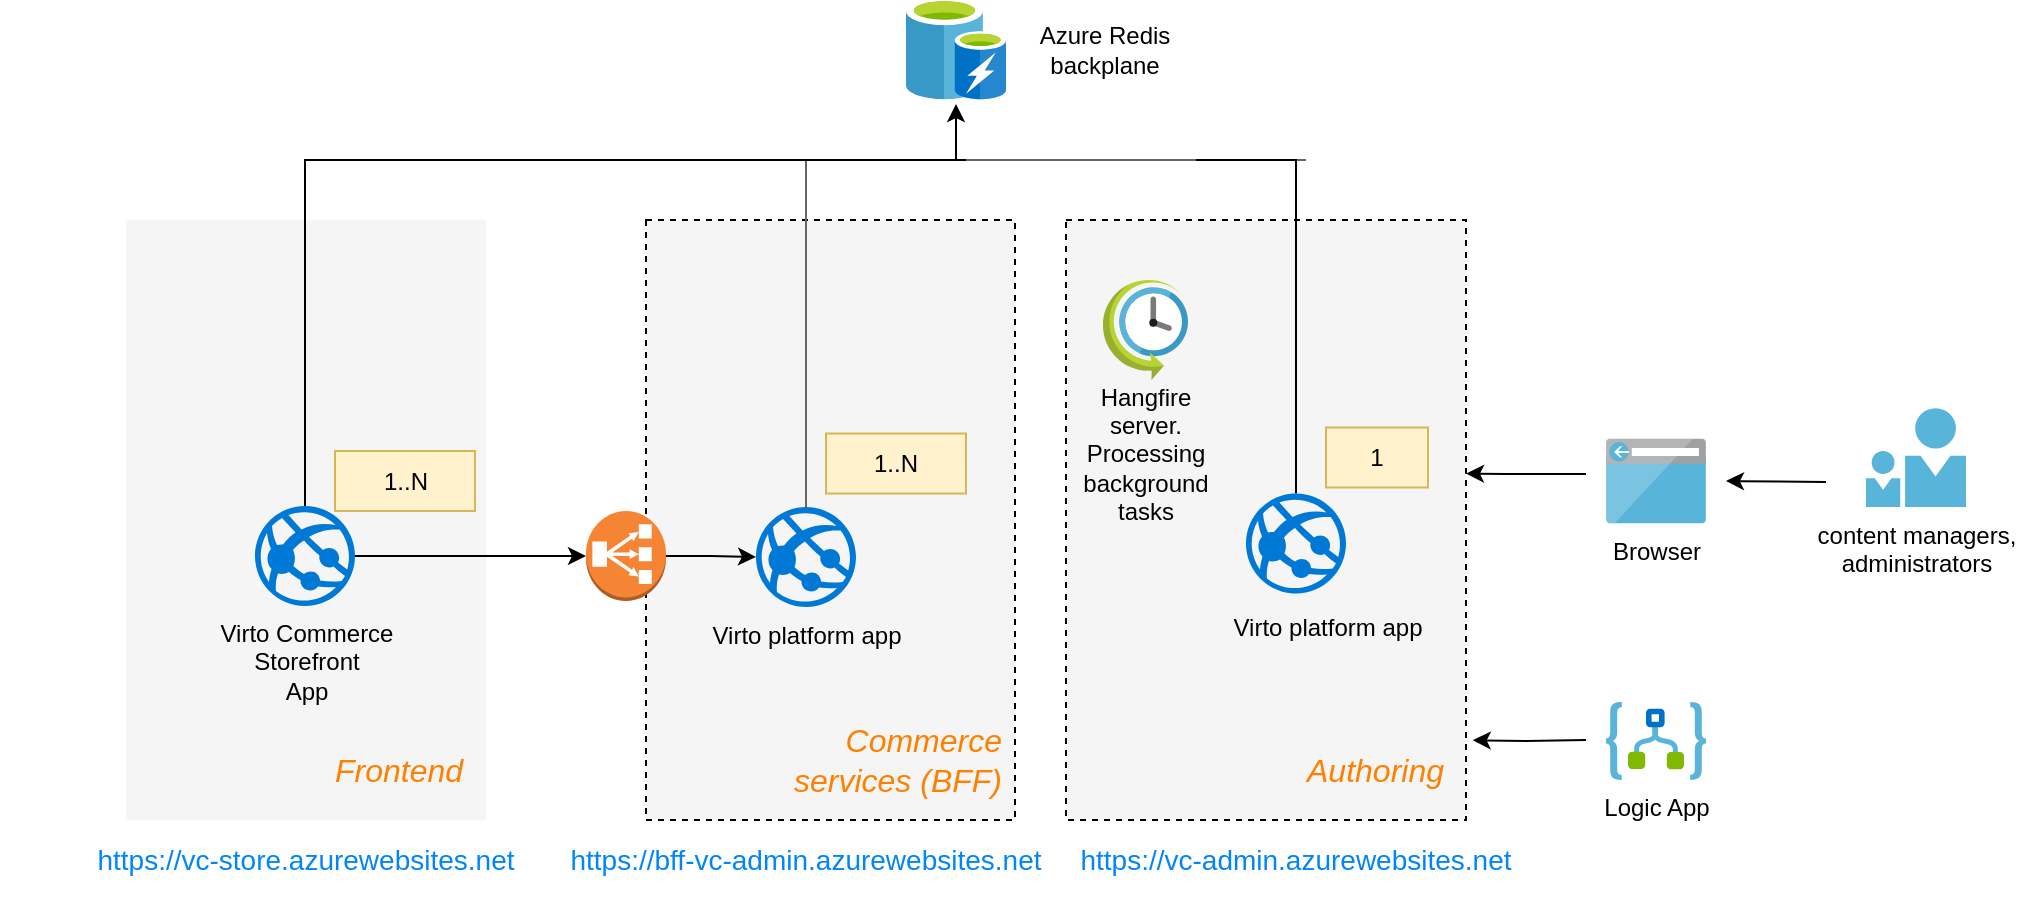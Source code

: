 <mxfile version="13.4.4" type="device"><diagram id="ds40PTq9oTuCPeP1MB4Q" name="architecture"><mxGraphModel dx="2035" dy="705" grid="1" gridSize="10" guides="1" tooltips="1" connect="1" arrows="1" fold="1" page="1" pageScale="1" pageWidth="850" pageHeight="1100" math="0" shadow="0"><root><mxCell id="QF8tmTHsEZFp8_nmK1qd-0"/><mxCell id="QF8tmTHsEZFp8_nmK1qd-1" parent="QF8tmTHsEZFp8_nmK1qd-0"/><mxCell id="WfKJjcUViCYW_fYN7yr7-0" value="" style="rounded=0;whiteSpace=wrap;html=1;fillColor=#f5f5f5;strokeColor=none;fontColor=#333333;" parent="QF8tmTHsEZFp8_nmK1qd-1" vertex="1"><mxGeometry x="30" y="210" width="180" height="300" as="geometry"/></mxCell><mxCell id="DHw67Trqg4w1dQ465Il1-7" value="" style="rounded=0;whiteSpace=wrap;html=1;fillColor=#f5f5f5;strokeColor=#000000;fontColor=#333333;dashed=1;" parent="QF8tmTHsEZFp8_nmK1qd-1" vertex="1"><mxGeometry x="500" y="210" width="200" height="300" as="geometry"/></mxCell><mxCell id="DHw67Trqg4w1dQ465Il1-1" value="Virto Commerce &lt;br&gt;Platform&lt;br&gt;App" style="shadow=0;dashed=0;html=1;strokeColor=none;fillColor=#0079D6;labelPosition=center;verticalLabelPosition=bottom;verticalAlign=top;align=center;shape=mxgraph.azure.azure_website;pointerEvents=1;" parent="QF8tmTHsEZFp8_nmK1qd-1" vertex="1"><mxGeometry x="330" y="343" width="50" height="50" as="geometry"/></mxCell><mxCell id="Ka3B0jQXXkA2o449ux4O-0" value="" style="rounded=0;whiteSpace=wrap;html=1;fillColor=#f5f5f5;strokeColor=#000000;fontColor=#333333;dashed=1;" parent="QF8tmTHsEZFp8_nmK1qd-1" vertex="1"><mxGeometry x="290" y="210" width="184.5" height="300" as="geometry"/></mxCell><mxCell id="Ka3B0jQXXkA2o449ux4O-2" value="Virto platform app" style="shadow=0;dashed=0;html=1;strokeColor=none;fillColor=#0079D6;labelPosition=center;verticalLabelPosition=bottom;verticalAlign=top;align=center;shape=mxgraph.azure.azure_website;pointerEvents=1;" parent="QF8tmTHsEZFp8_nmK1qd-1" vertex="1"><mxGeometry x="345" y="353.5" width="50" height="50" as="geometry"/></mxCell><mxCell id="Ka3B0jQXXkA2o449ux4O-5" value="" style="aspect=fixed;html=1;perimeter=none;align=center;shadow=0;dashed=1;image;fontSize=12;image=img/lib/mscae/Cache_including_Redis.svg;labelBackgroundColor=none;imageBackground=#ffffff;strokeWidth=4;imageBorder=none;" parent="QF8tmTHsEZFp8_nmK1qd-1" vertex="1"><mxGeometry x="420" y="100" width="50" height="50" as="geometry"/></mxCell><mxCell id="Ka3B0jQXXkA2o449ux4O-6" style="edgeStyle=orthogonalEdgeStyle;rounded=0;orthogonalLoop=1;jettySize=auto;html=1;fillColor=#f5f5f5;strokeColor=#666666;exitX=0.5;exitY=0;exitDx=0;exitDy=0;endArrow=none;endFill=0;exitPerimeter=0;" parent="QF8tmTHsEZFp8_nmK1qd-1" source="Ka3B0jQXXkA2o449ux4O-2" edge="1"><mxGeometry relative="1" as="geometry"><mxPoint x="485" y="220" as="sourcePoint"/><mxPoint x="620" y="180" as="targetPoint"/><Array as="points"><mxPoint x="370" y="180"/></Array></mxGeometry></mxCell><mxCell id="Ka3B0jQXXkA2o449ux4O-12" value="Commerce services (BFF)" style="text;html=1;strokeColor=none;fillColor=none;align=right;verticalAlign=middle;whiteSpace=wrap;rounded=0;fontSize=16;fontColor=#FF8000;fontStyle=2" parent="QF8tmTHsEZFp8_nmK1qd-1" vertex="1"><mxGeometry x="340" y="470" width="130" height="20" as="geometry"/></mxCell><mxCell id="DHw67Trqg4w1dQ465Il1-6" style="edgeStyle=orthogonalEdgeStyle;rounded=0;orthogonalLoop=1;jettySize=auto;html=1;entryX=0;entryY=0.5;entryDx=0;entryDy=0;entryPerimeter=0;" parent="QF8tmTHsEZFp8_nmK1qd-1" source="Ka3B0jQXXkA2o449ux4O-15" target="Ka3B0jQXXkA2o449ux4O-2" edge="1"><mxGeometry relative="1" as="geometry"/></mxCell><mxCell id="Ka3B0jQXXkA2o449ux4O-15" value="" style="outlineConnect=0;dashed=0;verticalLabelPosition=bottom;verticalAlign=top;align=center;html=1;shape=mxgraph.aws3.classic_load_balancer;fillColor=#F58534;gradientColor=none;strokeColor=#000000;strokeWidth=1;" parent="QF8tmTHsEZFp8_nmK1qd-1" vertex="1"><mxGeometry x="260" y="355.5" width="40" height="45" as="geometry"/></mxCell><mxCell id="Ka3B0jQXXkA2o449ux4O-16" value="" style="aspect=fixed;html=1;perimeter=none;align=center;shadow=0;dashed=0;image;fontSize=12;image=img/lib/mscae/SchedulerJob.svg;strokeColor=#000000;strokeWidth=1;" parent="QF8tmTHsEZFp8_nmK1qd-1" vertex="1"><mxGeometry x="518.5" y="240" width="42.5" height="50" as="geometry"/></mxCell><mxCell id="78XN-XEBtTom36CHrwc7-2" style="edgeStyle=orthogonalEdgeStyle;rounded=0;orthogonalLoop=1;jettySize=auto;html=1;endArrow=classic;endFill=1;" parent="QF8tmTHsEZFp8_nmK1qd-1" edge="1"><mxGeometry relative="1" as="geometry"><mxPoint x="830" y="340.5" as="targetPoint"/><mxPoint x="880" y="341" as="sourcePoint"/><Array as="points"><mxPoint x="830" y="341"/></Array></mxGeometry></mxCell><mxCell id="oIgppapvAAkOsg4hDJ_e-0" value="content managers, &lt;br&gt;administrators" style="aspect=fixed;html=1;perimeter=none;align=center;shadow=0;dashed=0;image;fontSize=12;image=img/lib/mscae/PersonWithFriend.svg;" parent="QF8tmTHsEZFp8_nmK1qd-1" vertex="1"><mxGeometry x="900" y="304" width="50" height="49.5" as="geometry"/></mxCell><mxCell id="acZVN4Azyx3bHlyhy6ca-0" style="edgeStyle=orthogonalEdgeStyle;rounded=0;orthogonalLoop=1;jettySize=auto;html=1;entryX=0;entryY=0.5;entryDx=0;entryDy=0;entryPerimeter=0;" parent="QF8tmTHsEZFp8_nmK1qd-1" source="WfKJjcUViCYW_fYN7yr7-1" target="Ka3B0jQXXkA2o449ux4O-15" edge="1"><mxGeometry relative="1" as="geometry"/></mxCell><mxCell id="bdgtgHj_ZTBaMRHFsGS2-3" style="edgeStyle=orthogonalEdgeStyle;rounded=0;orthogonalLoop=1;jettySize=auto;html=1;endArrow=none;endFill=0;" edge="1" parent="QF8tmTHsEZFp8_nmK1qd-1" source="WfKJjcUViCYW_fYN7yr7-1"><mxGeometry relative="1" as="geometry"><mxPoint x="450" y="180" as="targetPoint"/><Array as="points"><mxPoint x="120" y="180"/></Array></mxGeometry></mxCell><mxCell id="WfKJjcUViCYW_fYN7yr7-1" value="Virto Commerce&lt;br&gt;Storefront &lt;br&gt;App" style="shadow=0;dashed=0;html=1;strokeColor=none;fillColor=#0079D6;labelPosition=center;verticalLabelPosition=bottom;verticalAlign=top;align=center;shape=mxgraph.azure.azure_website;pointerEvents=1;" parent="QF8tmTHsEZFp8_nmK1qd-1" vertex="1"><mxGeometry x="94.5" y="353" width="50" height="50" as="geometry"/></mxCell><mxCell id="WfKJjcUViCYW_fYN7yr7-2" value="Frontend&amp;nbsp;" style="text;html=1;strokeColor=none;fillColor=none;align=right;verticalAlign=middle;whiteSpace=wrap;rounded=0;fontSize=16;fontColor=#FF8000;fontStyle=2" parent="QF8tmTHsEZFp8_nmK1qd-1" vertex="1"><mxGeometry x="74.5" y="474.5" width="130" height="20" as="geometry"/></mxCell><mxCell id="DHw67Trqg4w1dQ465Il1-12" style="edgeStyle=orthogonalEdgeStyle;rounded=0;orthogonalLoop=1;jettySize=auto;html=1;endArrow=none;endFill=0;exitX=0.5;exitY=0;exitDx=0;exitDy=0;exitPerimeter=0;" parent="QF8tmTHsEZFp8_nmK1qd-1" source="DHw67Trqg4w1dQ465Il1-8" edge="1"><mxGeometry relative="1" as="geometry"><mxPoint x="565" y="180" as="targetPoint"/><Array as="points"><mxPoint x="615" y="180"/></Array></mxGeometry></mxCell><mxCell id="DHw67Trqg4w1dQ465Il1-8" value="" style="shadow=0;dashed=0;html=1;strokeColor=none;fillColor=#0079D6;labelPosition=center;verticalLabelPosition=bottom;verticalAlign=top;align=center;shape=mxgraph.azure.azure_website;pointerEvents=1;" parent="QF8tmTHsEZFp8_nmK1qd-1" vertex="1"><mxGeometry x="590" y="346.75" width="50" height="50" as="geometry"/></mxCell><mxCell id="DHw67Trqg4w1dQ465Il1-10" value="Authoring" style="text;html=1;strokeColor=none;fillColor=none;align=right;verticalAlign=middle;whiteSpace=wrap;rounded=0;fontSize=16;fontColor=#FF8000;fontStyle=2" parent="QF8tmTHsEZFp8_nmK1qd-1" vertex="1"><mxGeometry x="561" y="474.5" width="130" height="20" as="geometry"/></mxCell><mxCell id="DHw67Trqg4w1dQ465Il1-11" value="" style="endArrow=classic;html=1;entryX=0.46;entryY=1.04;entryDx=0;entryDy=0;entryPerimeter=0;" parent="QF8tmTHsEZFp8_nmK1qd-1" edge="1"><mxGeometry width="50" height="50" relative="1" as="geometry"><mxPoint x="445" y="180" as="sourcePoint"/><mxPoint x="445" y="152" as="targetPoint"/></mxGeometry></mxCell><mxCell id="78XN-XEBtTom36CHrwc7-0" style="edgeStyle=orthogonalEdgeStyle;rounded=0;orthogonalLoop=1;jettySize=auto;html=1;entryX=1.017;entryY=0.867;entryDx=0;entryDy=0;entryPerimeter=0;endArrow=classic;endFill=1;" parent="QF8tmTHsEZFp8_nmK1qd-1" target="DHw67Trqg4w1dQ465Il1-7" edge="1"><mxGeometry relative="1" as="geometry"><mxPoint x="760" y="470" as="sourcePoint"/></mxGeometry></mxCell><mxCell id="Ug34XJOmvQ7wrzM4zjOO-1" value="Logic App" style="aspect=fixed;html=1;perimeter=none;align=center;shadow=0;dashed=0;image;fontSize=12;image=img/lib/mscae/Logic_Apps.svg;" parent="QF8tmTHsEZFp8_nmK1qd-1" vertex="1"><mxGeometry x="770" y="451" width="50" height="39" as="geometry"/></mxCell><mxCell id="Ug34XJOmvQ7wrzM4zjOO-9" value="1..N" style="rounded=0;whiteSpace=wrap;html=1;fillColor=#fff2cc;strokeColor=#d6b656;" parent="QF8tmTHsEZFp8_nmK1qd-1" vertex="1"><mxGeometry x="380" y="316.75" width="70" height="30" as="geometry"/></mxCell><mxCell id="Ug34XJOmvQ7wrzM4zjOO-10" value="Hangfire server. Processing background tasks" style="text;html=1;strokeColor=none;fillColor=none;align=center;verticalAlign=middle;whiteSpace=wrap;rounded=0;" parent="QF8tmTHsEZFp8_nmK1qd-1" vertex="1"><mxGeometry x="519.75" y="316.75" width="40" height="20" as="geometry"/></mxCell><mxCell id="Ug34XJOmvQ7wrzM4zjOO-16" value="Virto platform app" style="text;html=1;strokeColor=none;fillColor=none;align=center;verticalAlign=middle;whiteSpace=wrap;rounded=0;" parent="QF8tmTHsEZFp8_nmK1qd-1" vertex="1"><mxGeometry x="561" y="403.5" width="140" height="20" as="geometry"/></mxCell><mxCell id="78XN-XEBtTom36CHrwc7-1" style="edgeStyle=orthogonalEdgeStyle;rounded=0;orthogonalLoop=1;jettySize=auto;html=1;entryX=1;entryY=0.456;entryDx=0;entryDy=0;entryPerimeter=0;endArrow=classic;endFill=1;" parent="QF8tmTHsEZFp8_nmK1qd-1" edge="1"><mxGeometry relative="1" as="geometry"><mxPoint x="760" y="337" as="sourcePoint"/><mxPoint x="700" y="336.8" as="targetPoint"/><Array as="points"><mxPoint x="720" y="337"/><mxPoint x="720" y="337"/></Array></mxGeometry></mxCell><mxCell id="7KbMmdkNLkl61E_LPp8q-1" value="Browser" style="aspect=fixed;html=1;perimeter=none;align=center;shadow=0;dashed=0;image;fontSize=12;image=img/lib/mscae/Browser.svg;" parent="QF8tmTHsEZFp8_nmK1qd-1" vertex="1"><mxGeometry x="770" y="319.25" width="50" height="42.5" as="geometry"/></mxCell><mxCell id="Vr5Rkl-OROMtKQb-THXZ-2" value="https://bff-vc-admin.azurewebsites.net" style="html=1;shadow=0;dashed=0;shape=mxgraph.bootstrap.rrect;rSize=5;strokeColor=none;strokeWidth=1;fillColor=none;fontColor=#0085FC;whiteSpace=wrap;align=center;verticalAlign=middle;spacingLeft=0;fontStyle=0;fontSize=14;spacing=5;" parent="QF8tmTHsEZFp8_nmK1qd-1" vertex="1"><mxGeometry x="217.25" y="510" width="305.5" height="40" as="geometry"/></mxCell><mxCell id="Vr5Rkl-OROMtKQb-THXZ-3" value="https://vc-admin.azurewebsites.net" style="html=1;shadow=0;dashed=0;shape=mxgraph.bootstrap.rrect;rSize=5;strokeColor=none;strokeWidth=1;fillColor=none;fontColor=#0085FC;whiteSpace=wrap;align=center;verticalAlign=middle;spacingLeft=0;fontStyle=0;fontSize=14;spacing=5;" parent="QF8tmTHsEZFp8_nmK1qd-1" vertex="1"><mxGeometry x="470" y="510" width="290" height="40" as="geometry"/></mxCell><mxCell id="bdgtgHj_ZTBaMRHFsGS2-0" value="1" style="rounded=0;whiteSpace=wrap;html=1;fillColor=#fff2cc;strokeColor=#d6b656;" vertex="1" parent="QF8tmTHsEZFp8_nmK1qd-1"><mxGeometry x="630" y="313.75" width="51" height="30" as="geometry"/></mxCell><mxCell id="bdgtgHj_ZTBaMRHFsGS2-2" value="1..N" style="rounded=0;whiteSpace=wrap;html=1;fillColor=#fff2cc;strokeColor=#d6b656;" vertex="1" parent="QF8tmTHsEZFp8_nmK1qd-1"><mxGeometry x="134.5" y="325.5" width="70" height="30" as="geometry"/></mxCell><mxCell id="bdgtgHj_ZTBaMRHFsGS2-5" value="https://vc-store.azurewebsites.net" style="html=1;shadow=0;dashed=0;shape=mxgraph.bootstrap.rrect;rSize=5;strokeColor=none;strokeWidth=1;fillColor=none;fontColor=#0085FC;whiteSpace=wrap;align=center;verticalAlign=middle;spacingLeft=0;fontStyle=0;fontSize=14;spacing=5;" vertex="1" parent="QF8tmTHsEZFp8_nmK1qd-1"><mxGeometry x="-32.75" y="510" width="305.5" height="40" as="geometry"/></mxCell><mxCell id="bdgtgHj_ZTBaMRHFsGS2-6" value="Azure Redis backplane" style="text;html=1;strokeColor=none;fillColor=none;align=center;verticalAlign=middle;whiteSpace=wrap;rounded=0;" vertex="1" parent="QF8tmTHsEZFp8_nmK1qd-1"><mxGeometry x="478" y="115" width="83" height="20" as="geometry"/></mxCell></root></mxGraphModel></diagram></mxfile>